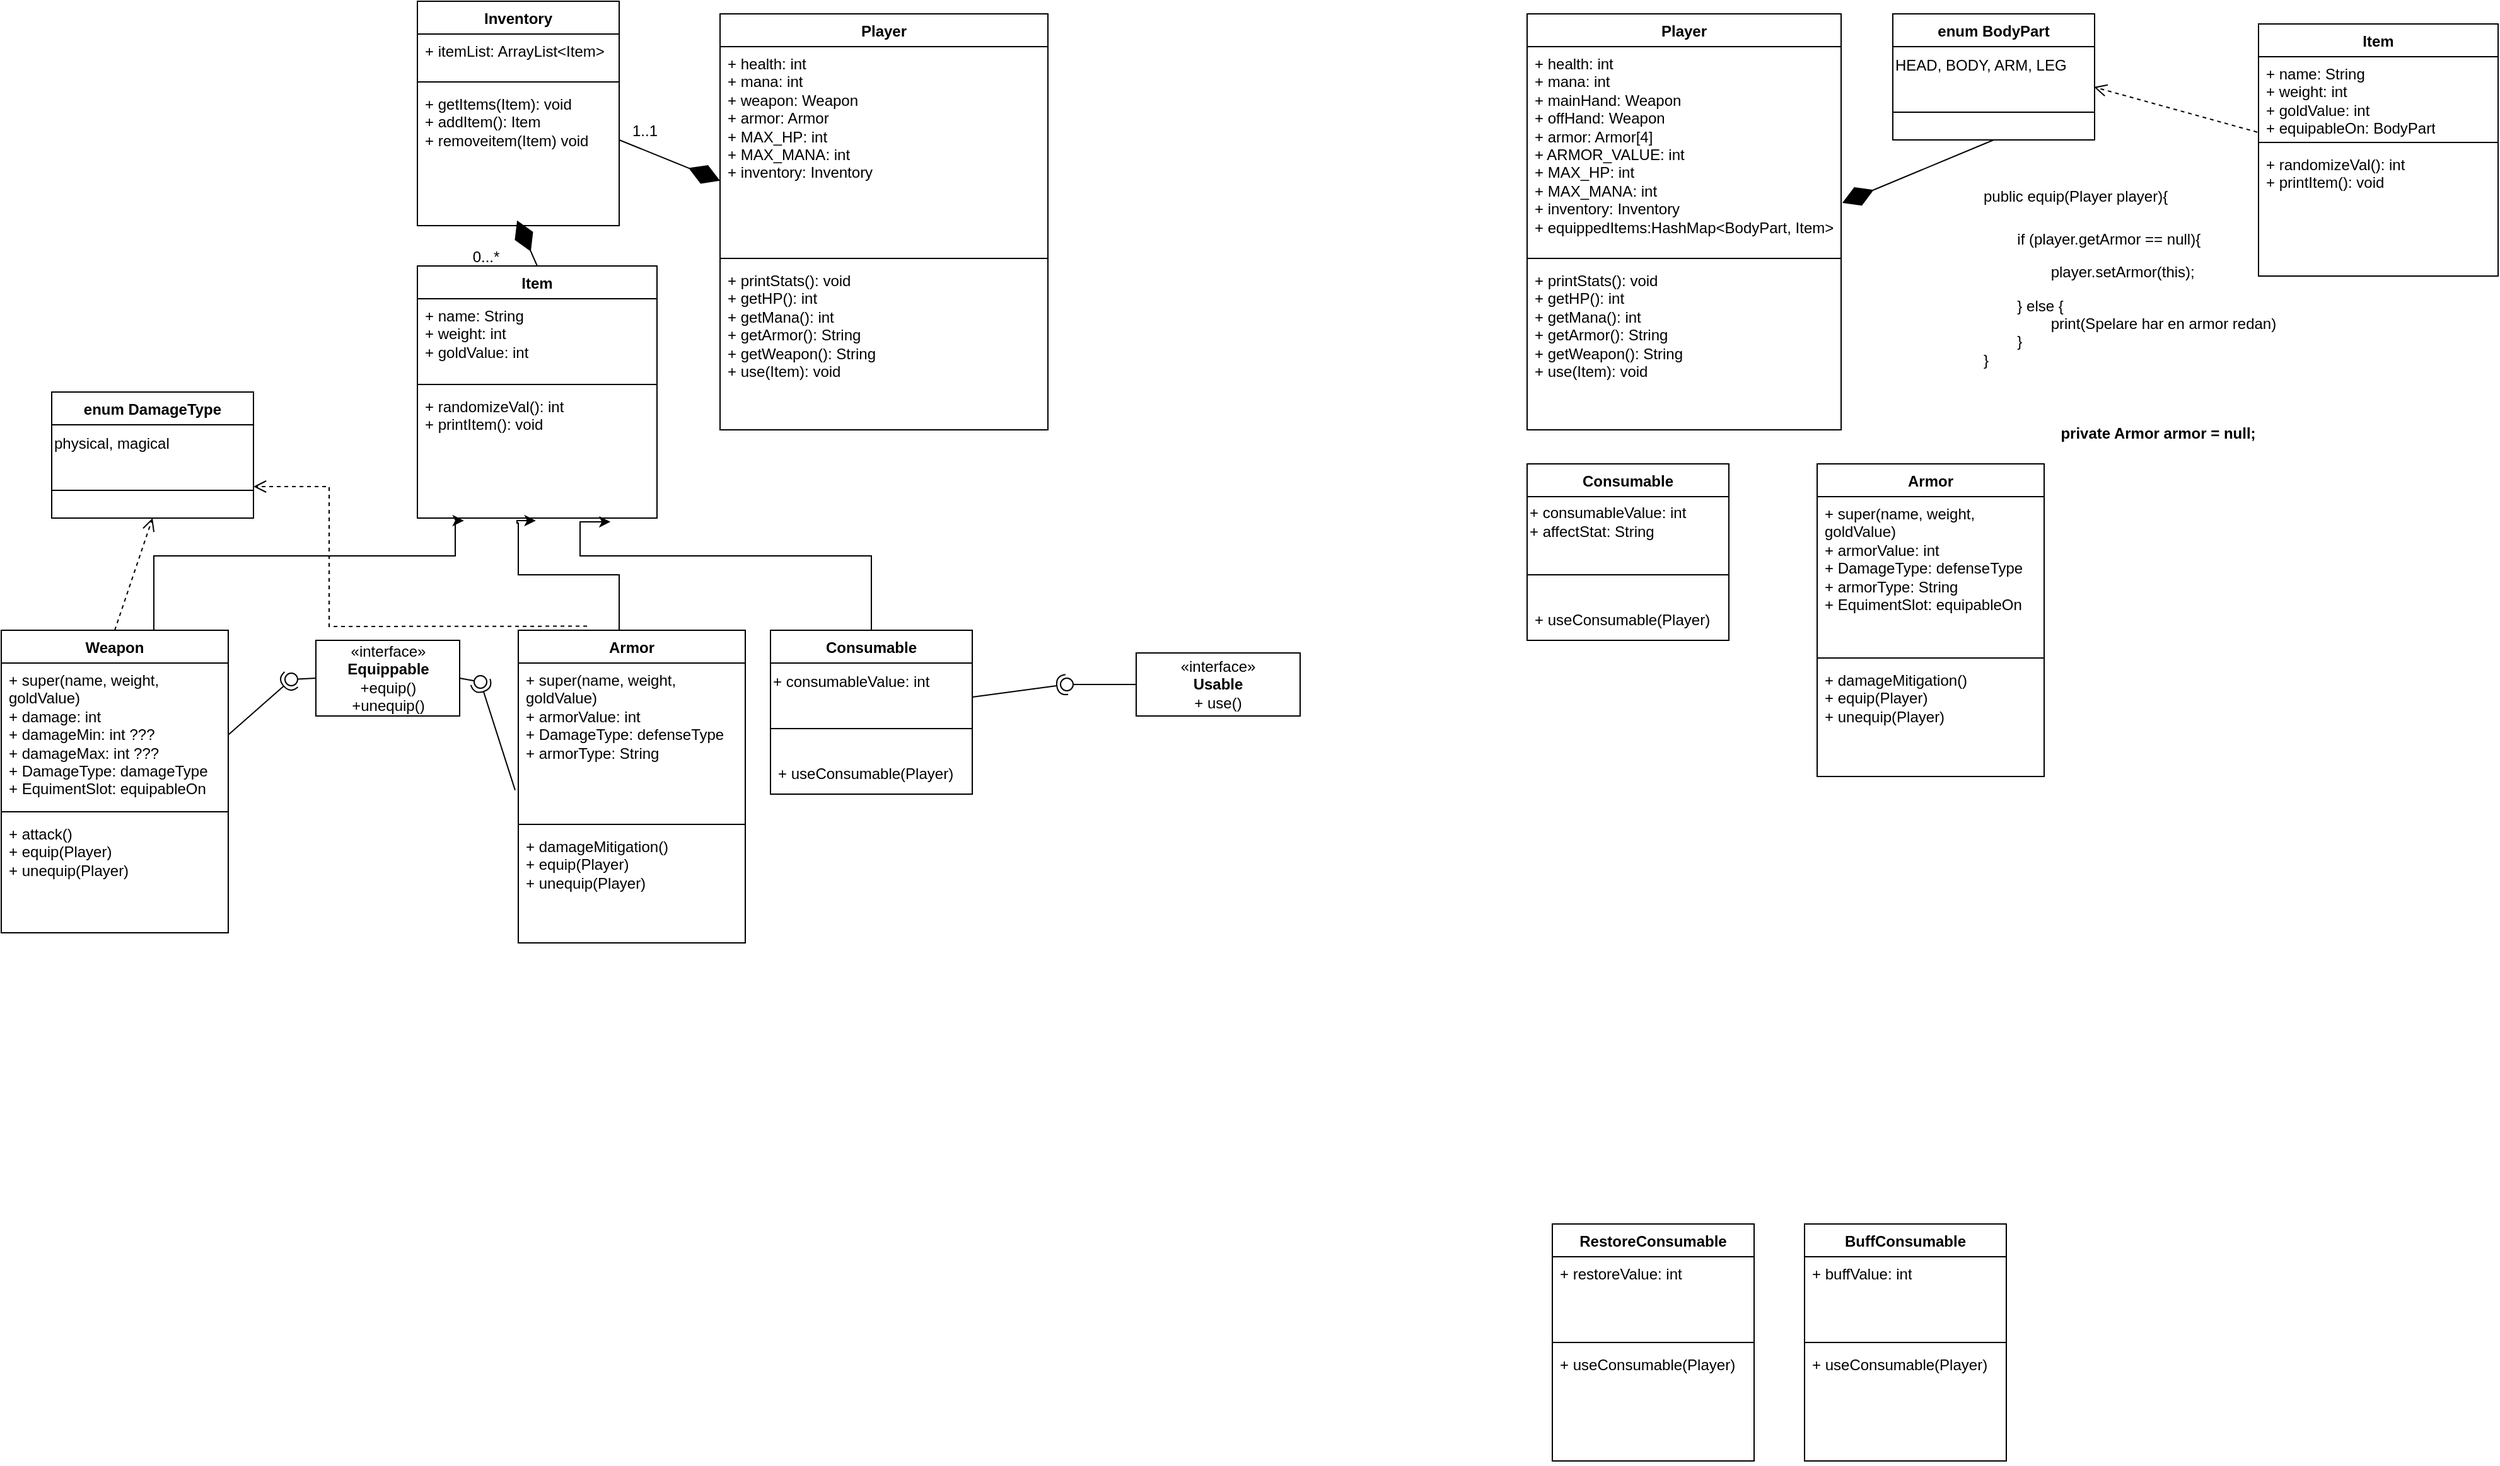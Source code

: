 <mxfile version="24.7.17">
  <diagram id="C5RBs43oDa-KdzZeNtuy" name="Page-1">
    <mxGraphModel dx="1426" dy="747" grid="1" gridSize="10" guides="1" tooltips="1" connect="1" arrows="1" fold="1" page="1" pageScale="1" pageWidth="827" pageHeight="1169" math="0" shadow="0">
      <root>
        <mxCell id="WIyWlLk6GJQsqaUBKTNV-0" />
        <mxCell id="WIyWlLk6GJQsqaUBKTNV-1" parent="WIyWlLk6GJQsqaUBKTNV-0" />
        <mxCell id="xsOswrhXE7gqBYXkBlJc-1" value="Inventory" style="swimlane;fontStyle=1;align=center;verticalAlign=top;childLayout=stackLayout;horizontal=1;startSize=26;horizontalStack=0;resizeParent=1;resizeParentMax=0;resizeLast=0;collapsible=1;marginBottom=0;whiteSpace=wrap;html=1;" vertex="1" parent="WIyWlLk6GJQsqaUBKTNV-1">
          <mxGeometry x="380" width="160" height="178" as="geometry" />
        </mxCell>
        <mxCell id="xsOswrhXE7gqBYXkBlJc-2" value="+ itemList: ArrayList&amp;lt;Item&amp;gt;" style="text;strokeColor=none;fillColor=none;align=left;verticalAlign=top;spacingLeft=4;spacingRight=4;overflow=hidden;rotatable=0;points=[[0,0.5],[1,0.5]];portConstraint=eastwest;whiteSpace=wrap;html=1;" vertex="1" parent="xsOswrhXE7gqBYXkBlJc-1">
          <mxGeometry y="26" width="160" height="34" as="geometry" />
        </mxCell>
        <mxCell id="xsOswrhXE7gqBYXkBlJc-3" value="" style="line;strokeWidth=1;fillColor=none;align=left;verticalAlign=middle;spacingTop=-1;spacingLeft=3;spacingRight=3;rotatable=0;labelPosition=right;points=[];portConstraint=eastwest;strokeColor=inherit;" vertex="1" parent="xsOswrhXE7gqBYXkBlJc-1">
          <mxGeometry y="60" width="160" height="8" as="geometry" />
        </mxCell>
        <mxCell id="xsOswrhXE7gqBYXkBlJc-4" value="&lt;div&gt;&lt;span data-darkreader-inline-color=&quot;&quot; data-darkreader-inline-bgcolor=&quot;&quot; style=&quot;background-color: initial; color: rgb(0, 0, 0); --darkreader-inline-bgcolor: initial; --darkreader-inline-color: #e8e6e3;&quot;&gt;+ getItems(Item): void&lt;/span&gt;&lt;br&gt;&lt;/div&gt;&lt;div&gt;+ addItem(): Item&lt;br&gt;&lt;/div&gt;&lt;div&gt;+ removeitem(Item) void&lt;br&gt;&lt;/div&gt;" style="text;strokeColor=none;fillColor=none;align=left;verticalAlign=top;spacingLeft=4;spacingRight=4;overflow=hidden;rotatable=0;points=[[0,0.5],[1,0.5]];portConstraint=eastwest;whiteSpace=wrap;html=1;" vertex="1" parent="xsOswrhXE7gqBYXkBlJc-1">
          <mxGeometry y="68" width="160" height="110" as="geometry" />
        </mxCell>
        <mxCell id="xsOswrhXE7gqBYXkBlJc-5" value="Item" style="swimlane;fontStyle=1;align=center;verticalAlign=top;childLayout=stackLayout;horizontal=1;startSize=26;horizontalStack=0;resizeParent=1;resizeParentMax=0;resizeLast=0;collapsible=1;marginBottom=0;whiteSpace=wrap;html=1;" vertex="1" parent="WIyWlLk6GJQsqaUBKTNV-1">
          <mxGeometry x="380" y="210" width="190" height="200" as="geometry" />
        </mxCell>
        <mxCell id="xsOswrhXE7gqBYXkBlJc-6" value="+ name: String&lt;div&gt;+ weight: int&lt;/div&gt;&lt;div&gt;+ goldValue: int&lt;/div&gt;" style="text;strokeColor=none;fillColor=none;align=left;verticalAlign=top;spacingLeft=4;spacingRight=4;overflow=hidden;rotatable=0;points=[[0,0.5],[1,0.5]];portConstraint=eastwest;whiteSpace=wrap;html=1;" vertex="1" parent="xsOswrhXE7gqBYXkBlJc-5">
          <mxGeometry y="26" width="190" height="64" as="geometry" />
        </mxCell>
        <mxCell id="xsOswrhXE7gqBYXkBlJc-7" value="" style="line;strokeWidth=1;fillColor=none;align=left;verticalAlign=middle;spacingTop=-1;spacingLeft=3;spacingRight=3;rotatable=0;labelPosition=right;points=[];portConstraint=eastwest;strokeColor=inherit;" vertex="1" parent="xsOswrhXE7gqBYXkBlJc-5">
          <mxGeometry y="90" width="190" height="8" as="geometry" />
        </mxCell>
        <mxCell id="xsOswrhXE7gqBYXkBlJc-8" value="&lt;div&gt;+ randomizeVal(): int&lt;/div&gt;&lt;div&gt;+ printItem(): void&lt;/div&gt;" style="text;strokeColor=none;fillColor=none;align=left;verticalAlign=top;spacingLeft=4;spacingRight=4;overflow=hidden;rotatable=0;points=[[0,0.5],[1,0.5]];portConstraint=eastwest;whiteSpace=wrap;html=1;" vertex="1" parent="xsOswrhXE7gqBYXkBlJc-5">
          <mxGeometry y="98" width="190" height="102" as="geometry" />
        </mxCell>
        <mxCell id="xsOswrhXE7gqBYXkBlJc-9" value="Armor" style="swimlane;fontStyle=1;align=center;verticalAlign=top;childLayout=stackLayout;horizontal=1;startSize=26;horizontalStack=0;resizeParent=1;resizeParentMax=0;resizeLast=0;collapsible=1;marginBottom=0;whiteSpace=wrap;html=1;" vertex="1" parent="WIyWlLk6GJQsqaUBKTNV-1">
          <mxGeometry x="460" y="499" width="180" height="248" as="geometry" />
        </mxCell>
        <mxCell id="xsOswrhXE7gqBYXkBlJc-10" value="&lt;div&gt;+ super(name, weight, goldValue)&lt;br&gt;&lt;/div&gt;&lt;div&gt;+ armorValue: int&lt;/div&gt;&lt;div&gt;+ DamageType: defenseType&lt;/div&gt;&lt;div&gt;+ armorType: String&lt;br&gt;&lt;/div&gt;" style="text;strokeColor=none;fillColor=none;align=left;verticalAlign=top;spacingLeft=4;spacingRight=4;overflow=hidden;rotatable=0;points=[[0,0.5],[1,0.5]];portConstraint=eastwest;whiteSpace=wrap;html=1;" vertex="1" parent="xsOswrhXE7gqBYXkBlJc-9">
          <mxGeometry y="26" width="180" height="124" as="geometry" />
        </mxCell>
        <mxCell id="xsOswrhXE7gqBYXkBlJc-11" value="" style="line;strokeWidth=1;fillColor=none;align=left;verticalAlign=middle;spacingTop=-1;spacingLeft=3;spacingRight=3;rotatable=0;labelPosition=right;points=[];portConstraint=eastwest;strokeColor=inherit;" vertex="1" parent="xsOswrhXE7gqBYXkBlJc-9">
          <mxGeometry y="150" width="180" height="8" as="geometry" />
        </mxCell>
        <mxCell id="xsOswrhXE7gqBYXkBlJc-12" value="&lt;div&gt;+ damageMitigation()&lt;br&gt;&lt;/div&gt;&lt;div&gt;&lt;div&gt;+ equip(Player)&lt;/div&gt;&lt;div&gt;+ unequip(Player)&lt;/div&gt;&lt;/div&gt;" style="text;strokeColor=none;fillColor=none;align=left;verticalAlign=top;spacingLeft=4;spacingRight=4;overflow=hidden;rotatable=0;points=[[0,0.5],[1,0.5]];portConstraint=eastwest;whiteSpace=wrap;html=1;" vertex="1" parent="xsOswrhXE7gqBYXkBlJc-9">
          <mxGeometry y="158" width="180" height="90" as="geometry" />
        </mxCell>
        <mxCell id="xsOswrhXE7gqBYXkBlJc-13" value="Consumable" style="swimlane;fontStyle=1;align=center;verticalAlign=top;childLayout=stackLayout;horizontal=1;startSize=26;horizontalStack=0;resizeParent=1;resizeParentMax=0;resizeLast=0;collapsible=1;marginBottom=0;whiteSpace=wrap;html=1;" vertex="1" parent="WIyWlLk6GJQsqaUBKTNV-1">
          <mxGeometry x="660" y="499" width="160" height="130" as="geometry" />
        </mxCell>
        <mxCell id="xsOswrhXE7gqBYXkBlJc-14" value="+ consumableValue: int" style="text;html=1;align=left;verticalAlign=middle;resizable=0;points=[];autosize=1;strokeColor=none;fillColor=none;" vertex="1" parent="xsOswrhXE7gqBYXkBlJc-13">
          <mxGeometry y="26" width="160" height="30" as="geometry" />
        </mxCell>
        <mxCell id="xsOswrhXE7gqBYXkBlJc-15" value="" style="line;strokeWidth=1;fillColor=none;align=left;verticalAlign=middle;spacingTop=-1;spacingLeft=3;spacingRight=3;rotatable=0;labelPosition=right;points=[];portConstraint=eastwest;strokeColor=inherit;" vertex="1" parent="xsOswrhXE7gqBYXkBlJc-13">
          <mxGeometry y="56" width="160" height="44" as="geometry" />
        </mxCell>
        <mxCell id="xsOswrhXE7gqBYXkBlJc-16" value="+ useConsumable(Player)" style="text;strokeColor=none;fillColor=none;align=left;verticalAlign=top;spacingLeft=4;spacingRight=4;overflow=hidden;rotatable=0;points=[[0,0.5],[1,0.5]];portConstraint=eastwest;whiteSpace=wrap;html=1;" vertex="1" parent="xsOswrhXE7gqBYXkBlJc-13">
          <mxGeometry y="100" width="160" height="30" as="geometry" />
        </mxCell>
        <mxCell id="xsOswrhXE7gqBYXkBlJc-17" value="«interface»&lt;br&gt;&lt;b&gt;Equippable&lt;/b&gt;&lt;div&gt;+equip()&lt;/div&gt;&lt;div&gt;+unequip()&lt;/div&gt;" style="html=1;whiteSpace=wrap;" vertex="1" parent="WIyWlLk6GJQsqaUBKTNV-1">
          <mxGeometry x="299.5" y="507" width="114" height="60" as="geometry" />
        </mxCell>
        <mxCell id="xsOswrhXE7gqBYXkBlJc-18" value="«interface»&lt;br&gt;&lt;div&gt;&lt;b&gt;Usable&lt;br&gt;&lt;/b&gt;&lt;/div&gt;&lt;div&gt;+ use()&lt;/div&gt;" style="html=1;whiteSpace=wrap;" vertex="1" parent="WIyWlLk6GJQsqaUBKTNV-1">
          <mxGeometry x="950" y="517" width="130" height="50" as="geometry" />
        </mxCell>
        <mxCell id="xsOswrhXE7gqBYXkBlJc-19" style="edgeStyle=orthogonalEdgeStyle;rounded=0;orthogonalLoop=1;jettySize=auto;html=1;entryX=0.194;entryY=1.02;entryDx=0;entryDy=0;entryPerimeter=0;" edge="1" parent="WIyWlLk6GJQsqaUBKTNV-1" target="xsOswrhXE7gqBYXkBlJc-8">
          <mxGeometry relative="1" as="geometry">
            <mxPoint x="170" y="499" as="sourcePoint" />
            <Array as="points">
              <mxPoint x="171" y="499" />
              <mxPoint x="171" y="440" />
              <mxPoint x="410" y="440" />
              <mxPoint x="410" y="414" />
              <mxPoint x="411" y="414" />
            </Array>
          </mxGeometry>
        </mxCell>
        <mxCell id="xsOswrhXE7gqBYXkBlJc-20" style="edgeStyle=orthogonalEdgeStyle;rounded=0;orthogonalLoop=1;jettySize=auto;html=1;entryX=0.494;entryY=1.02;entryDx=0;entryDy=0;entryPerimeter=0;" edge="1" parent="WIyWlLk6GJQsqaUBKTNV-1" source="xsOswrhXE7gqBYXkBlJc-9" target="xsOswrhXE7gqBYXkBlJc-8">
          <mxGeometry relative="1" as="geometry">
            <Array as="points">
              <mxPoint x="540" y="455" />
              <mxPoint x="460" y="455" />
              <mxPoint x="460" y="414" />
              <mxPoint x="459" y="414" />
            </Array>
          </mxGeometry>
        </mxCell>
        <mxCell id="xsOswrhXE7gqBYXkBlJc-21" style="edgeStyle=orthogonalEdgeStyle;rounded=0;orthogonalLoop=1;jettySize=auto;html=1;entryX=0.806;entryY=1.029;entryDx=0;entryDy=0;entryPerimeter=0;" edge="1" parent="WIyWlLk6GJQsqaUBKTNV-1" source="xsOswrhXE7gqBYXkBlJc-13" target="xsOswrhXE7gqBYXkBlJc-8">
          <mxGeometry relative="1" as="geometry">
            <Array as="points">
              <mxPoint x="740" y="440" />
              <mxPoint x="509" y="440" />
            </Array>
          </mxGeometry>
        </mxCell>
        <mxCell id="xsOswrhXE7gqBYXkBlJc-22" value="" style="endArrow=diamondThin;endFill=1;endSize=24;html=1;rounded=0;exitX=0.5;exitY=0;exitDx=0;exitDy=0;entryX=0.494;entryY=0.962;entryDx=0;entryDy=0;entryPerimeter=0;" edge="1" parent="WIyWlLk6GJQsqaUBKTNV-1" source="xsOswrhXE7gqBYXkBlJc-5" target="xsOswrhXE7gqBYXkBlJc-4">
          <mxGeometry width="160" relative="1" as="geometry">
            <mxPoint x="150" y="210" as="sourcePoint" />
            <mxPoint x="460" y="170" as="targetPoint" />
          </mxGeometry>
        </mxCell>
        <mxCell id="xsOswrhXE7gqBYXkBlJc-23" value="" style="rounded=0;orthogonalLoop=1;jettySize=auto;html=1;endArrow=halfCircle;endFill=0;endSize=6;strokeWidth=1;sketch=0;exitX=1;exitY=0.5;exitDx=0;exitDy=0;entryX=0.129;entryY=0.643;entryDx=0;entryDy=0;entryPerimeter=0;" edge="1" parent="WIyWlLk6GJQsqaUBKTNV-1" target="xsOswrhXE7gqBYXkBlJc-25">
          <mxGeometry relative="1" as="geometry">
            <mxPoint x="820" y="552" as="sourcePoint" />
            <mxPoint x="770" y="250" as="targetPoint" />
            <Array as="points" />
          </mxGeometry>
        </mxCell>
        <mxCell id="xsOswrhXE7gqBYXkBlJc-24" value="" style="rounded=0;orthogonalLoop=1;jettySize=auto;html=1;endArrow=oval;endFill=0;sketch=0;sourcePerimeterSpacing=0;targetPerimeterSpacing=0;endSize=10;exitX=0;exitY=0.5;exitDx=0;exitDy=0;entryX=0.67;entryY=0.848;entryDx=0;entryDy=0;entryPerimeter=0;" edge="1" parent="WIyWlLk6GJQsqaUBKTNV-1" source="xsOswrhXE7gqBYXkBlJc-18" target="xsOswrhXE7gqBYXkBlJc-25">
          <mxGeometry relative="1" as="geometry">
            <mxPoint x="760" y="384" as="sourcePoint" />
            <mxPoint x="780" y="384" as="targetPoint" />
          </mxGeometry>
        </mxCell>
        <mxCell id="xsOswrhXE7gqBYXkBlJc-25" value="" style="ellipse;whiteSpace=wrap;html=1;align=center;aspect=fixed;fillColor=none;strokeColor=none;resizable=0;perimeter=centerPerimeter;rotatable=0;allowArrows=0;points=[];outlineConnect=1;" vertex="1" parent="WIyWlLk6GJQsqaUBKTNV-1">
          <mxGeometry x="890" y="537" width="10" height="10" as="geometry" />
        </mxCell>
        <mxCell id="xsOswrhXE7gqBYXkBlJc-26" value="" style="rounded=0;orthogonalLoop=1;jettySize=auto;html=1;endArrow=halfCircle;endFill=0;endSize=6;strokeWidth=1;sketch=0;exitX=-0.014;exitY=0.813;exitDx=0;exitDy=0;exitPerimeter=0;" edge="1" parent="WIyWlLk6GJQsqaUBKTNV-1" source="xsOswrhXE7gqBYXkBlJc-10">
          <mxGeometry relative="1" as="geometry">
            <mxPoint x="434" y="635" as="sourcePoint" />
            <mxPoint x="430" y="540" as="targetPoint" />
          </mxGeometry>
        </mxCell>
        <mxCell id="xsOswrhXE7gqBYXkBlJc-27" value="" style="rounded=0;orthogonalLoop=1;jettySize=auto;html=1;endArrow=oval;endFill=0;sketch=0;sourcePerimeterSpacing=0;targetPerimeterSpacing=0;endSize=10;exitX=1;exitY=0.5;exitDx=0;exitDy=0;" edge="1" parent="WIyWlLk6GJQsqaUBKTNV-1" source="xsOswrhXE7gqBYXkBlJc-17">
          <mxGeometry relative="1" as="geometry">
            <mxPoint x="394" y="635" as="sourcePoint" />
            <mxPoint x="430" y="540" as="targetPoint" />
          </mxGeometry>
        </mxCell>
        <mxCell id="xsOswrhXE7gqBYXkBlJc-28" value="" style="ellipse;whiteSpace=wrap;html=1;align=center;aspect=fixed;fillColor=none;strokeColor=none;resizable=0;perimeter=centerPerimeter;rotatable=0;allowArrows=0;points=[];outlineConnect=1;" vertex="1" parent="WIyWlLk6GJQsqaUBKTNV-1">
          <mxGeometry x="409" y="630" width="10" height="10" as="geometry" />
        </mxCell>
        <mxCell id="xsOswrhXE7gqBYXkBlJc-29" value="" style="rounded=0;orthogonalLoop=1;jettySize=auto;html=1;endArrow=halfCircle;endFill=0;endSize=6;strokeWidth=1;sketch=0;exitX=1;exitY=0.5;exitDx=0;exitDy=0;" edge="1" parent="WIyWlLk6GJQsqaUBKTNV-1" source="xsOswrhXE7gqBYXkBlJc-41">
          <mxGeometry relative="1" as="geometry">
            <mxPoint x="250.8" y="540.616" as="sourcePoint" />
            <mxPoint x="280" y="538" as="targetPoint" />
          </mxGeometry>
        </mxCell>
        <mxCell id="xsOswrhXE7gqBYXkBlJc-30" value="" style="rounded=0;orthogonalLoop=1;jettySize=auto;html=1;endArrow=oval;endFill=0;sketch=0;sourcePerimeterSpacing=0;targetPerimeterSpacing=0;endSize=10;exitX=0;exitY=0.5;exitDx=0;exitDy=0;" edge="1" parent="WIyWlLk6GJQsqaUBKTNV-1" source="xsOswrhXE7gqBYXkBlJc-17">
          <mxGeometry relative="1" as="geometry">
            <mxPoint x="264" y="615" as="sourcePoint" />
            <mxPoint x="280" y="538" as="targetPoint" />
          </mxGeometry>
        </mxCell>
        <mxCell id="xsOswrhXE7gqBYXkBlJc-31" value="" style="ellipse;whiteSpace=wrap;html=1;align=center;aspect=fixed;fillColor=none;strokeColor=none;resizable=0;perimeter=centerPerimeter;rotatable=0;allowArrows=0;points=[];outlineConnect=1;" vertex="1" parent="WIyWlLk6GJQsqaUBKTNV-1">
          <mxGeometry x="279" y="610" width="10" height="10" as="geometry" />
        </mxCell>
        <mxCell id="xsOswrhXE7gqBYXkBlJc-32" value="&lt;div&gt;RestoreConsumable&lt;/div&gt;" style="swimlane;fontStyle=1;align=center;verticalAlign=top;childLayout=stackLayout;horizontal=1;startSize=26;horizontalStack=0;resizeParent=1;resizeParentMax=0;resizeLast=0;collapsible=1;marginBottom=0;whiteSpace=wrap;html=1;" vertex="1" parent="WIyWlLk6GJQsqaUBKTNV-1">
          <mxGeometry x="1280" y="970" width="160" height="188" as="geometry" />
        </mxCell>
        <mxCell id="xsOswrhXE7gqBYXkBlJc-33" value="+ restoreValue: int" style="text;strokeColor=none;fillColor=none;align=left;verticalAlign=top;spacingLeft=4;spacingRight=4;overflow=hidden;rotatable=0;points=[[0,0.5],[1,0.5]];portConstraint=eastwest;whiteSpace=wrap;html=1;" vertex="1" parent="xsOswrhXE7gqBYXkBlJc-32">
          <mxGeometry y="26" width="160" height="64" as="geometry" />
        </mxCell>
        <mxCell id="xsOswrhXE7gqBYXkBlJc-34" value="" style="line;strokeWidth=1;fillColor=none;align=left;verticalAlign=middle;spacingTop=-1;spacingLeft=3;spacingRight=3;rotatable=0;labelPosition=right;points=[];portConstraint=eastwest;strokeColor=inherit;" vertex="1" parent="xsOswrhXE7gqBYXkBlJc-32">
          <mxGeometry y="90" width="160" height="8" as="geometry" />
        </mxCell>
        <mxCell id="xsOswrhXE7gqBYXkBlJc-35" value="+ useConsumable(Player)" style="text;strokeColor=none;fillColor=none;align=left;verticalAlign=top;spacingLeft=4;spacingRight=4;overflow=hidden;rotatable=0;points=[[0,0.5],[1,0.5]];portConstraint=eastwest;whiteSpace=wrap;html=1;" vertex="1" parent="xsOswrhXE7gqBYXkBlJc-32">
          <mxGeometry y="98" width="160" height="90" as="geometry" />
        </mxCell>
        <mxCell id="xsOswrhXE7gqBYXkBlJc-36" value="BuffConsumable" style="swimlane;fontStyle=1;align=center;verticalAlign=top;childLayout=stackLayout;horizontal=1;startSize=26;horizontalStack=0;resizeParent=1;resizeParentMax=0;resizeLast=0;collapsible=1;marginBottom=0;whiteSpace=wrap;html=1;" vertex="1" parent="WIyWlLk6GJQsqaUBKTNV-1">
          <mxGeometry x="1480" y="970" width="160" height="188" as="geometry" />
        </mxCell>
        <mxCell id="xsOswrhXE7gqBYXkBlJc-37" value="+ buffValue: int" style="text;strokeColor=none;fillColor=none;align=left;verticalAlign=top;spacingLeft=4;spacingRight=4;overflow=hidden;rotatable=0;points=[[0,0.5],[1,0.5]];portConstraint=eastwest;whiteSpace=wrap;html=1;" vertex="1" parent="xsOswrhXE7gqBYXkBlJc-36">
          <mxGeometry y="26" width="160" height="64" as="geometry" />
        </mxCell>
        <mxCell id="xsOswrhXE7gqBYXkBlJc-38" value="" style="line;strokeWidth=1;fillColor=none;align=left;verticalAlign=middle;spacingTop=-1;spacingLeft=3;spacingRight=3;rotatable=0;labelPosition=right;points=[];portConstraint=eastwest;strokeColor=inherit;" vertex="1" parent="xsOswrhXE7gqBYXkBlJc-36">
          <mxGeometry y="90" width="160" height="8" as="geometry" />
        </mxCell>
        <mxCell id="xsOswrhXE7gqBYXkBlJc-39" value="+ useConsumable(Player)&amp;nbsp;" style="text;strokeColor=none;fillColor=none;align=left;verticalAlign=top;spacingLeft=4;spacingRight=4;overflow=hidden;rotatable=0;points=[[0,0.5],[1,0.5]];portConstraint=eastwest;whiteSpace=wrap;html=1;" vertex="1" parent="xsOswrhXE7gqBYXkBlJc-36">
          <mxGeometry y="98" width="160" height="90" as="geometry" />
        </mxCell>
        <mxCell id="xsOswrhXE7gqBYXkBlJc-40" value="Weapon" style="swimlane;fontStyle=1;align=center;verticalAlign=top;childLayout=stackLayout;horizontal=1;startSize=26;horizontalStack=0;resizeParent=1;resizeParentMax=0;resizeLast=0;collapsible=1;marginBottom=0;whiteSpace=wrap;html=1;" vertex="1" parent="WIyWlLk6GJQsqaUBKTNV-1">
          <mxGeometry x="50" y="499" width="180" height="240" as="geometry" />
        </mxCell>
        <mxCell id="xsOswrhXE7gqBYXkBlJc-41" value="&lt;div&gt;+ super(name, weight, goldValue)&lt;br&gt;&lt;/div&gt;+ damage: int&lt;div&gt;+ damageMin: int ???&lt;/div&gt;&lt;div&gt;+ damageMax: int ???&lt;/div&gt;&lt;div&gt;+ DamageType: damageType&lt;br&gt;&lt;/div&gt;&lt;div&gt;+ EquimentSlot: equipableOn&lt;/div&gt;&lt;div&gt;&lt;br&gt;&lt;/div&gt;" style="text;strokeColor=none;fillColor=none;align=left;verticalAlign=top;spacingLeft=4;spacingRight=4;overflow=hidden;rotatable=0;points=[[0,0.5],[1,0.5]];portConstraint=eastwest;whiteSpace=wrap;html=1;" vertex="1" parent="xsOswrhXE7gqBYXkBlJc-40">
          <mxGeometry y="26" width="180" height="114" as="geometry" />
        </mxCell>
        <mxCell id="xsOswrhXE7gqBYXkBlJc-42" value="" style="line;strokeWidth=1;fillColor=none;align=left;verticalAlign=middle;spacingTop=-1;spacingLeft=3;spacingRight=3;rotatable=0;labelPosition=right;points=[];portConstraint=eastwest;strokeColor=inherit;" vertex="1" parent="xsOswrhXE7gqBYXkBlJc-40">
          <mxGeometry y="140" width="180" height="8" as="geometry" />
        </mxCell>
        <mxCell id="xsOswrhXE7gqBYXkBlJc-43" value="&lt;div&gt;+ attack()&lt;/div&gt;&lt;div&gt;&lt;div&gt;+ equip(Player)&lt;/div&gt;&lt;div&gt;+ unequip(Player)&lt;/div&gt;&lt;/div&gt;" style="text;strokeColor=none;fillColor=none;align=left;verticalAlign=top;spacingLeft=4;spacingRight=4;overflow=hidden;rotatable=0;points=[[0,0.5],[1,0.5]];portConstraint=eastwest;whiteSpace=wrap;html=1;" vertex="1" parent="xsOswrhXE7gqBYXkBlJc-40">
          <mxGeometry y="148" width="180" height="92" as="geometry" />
        </mxCell>
        <mxCell id="xsOswrhXE7gqBYXkBlJc-44" value="Player" style="swimlane;fontStyle=1;align=center;verticalAlign=top;childLayout=stackLayout;horizontal=1;startSize=26;horizontalStack=0;resizeParent=1;resizeParentMax=0;resizeLast=0;collapsible=1;marginBottom=0;whiteSpace=wrap;html=1;" vertex="1" parent="WIyWlLk6GJQsqaUBKTNV-1">
          <mxGeometry x="620" y="10" width="260" height="330" as="geometry" />
        </mxCell>
        <mxCell id="xsOswrhXE7gqBYXkBlJc-45" value="+ health: int&lt;div&gt;+ mana: int&lt;/div&gt;&lt;div&gt;+ weapon: Weapon&lt;/div&gt;&lt;div&gt;+ armor: Armor&lt;/div&gt;&lt;div&gt;+ MAX_HP: int&lt;/div&gt;&lt;div&gt;+ MAX_MANA: int&lt;/div&gt;&lt;div&gt;+ inventory: Inventory&lt;/div&gt;&lt;div&gt;&lt;br&gt;&lt;/div&gt;" style="text;strokeColor=none;fillColor=none;align=left;verticalAlign=top;spacingLeft=4;spacingRight=4;overflow=hidden;rotatable=0;points=[[0,0.5],[1,0.5]];portConstraint=eastwest;whiteSpace=wrap;html=1;" vertex="1" parent="xsOswrhXE7gqBYXkBlJc-44">
          <mxGeometry y="26" width="260" height="164" as="geometry" />
        </mxCell>
        <mxCell id="xsOswrhXE7gqBYXkBlJc-46" value="" style="line;strokeWidth=1;fillColor=none;align=left;verticalAlign=middle;spacingTop=-1;spacingLeft=3;spacingRight=3;rotatable=0;labelPosition=right;points=[];portConstraint=eastwest;strokeColor=inherit;" vertex="1" parent="xsOswrhXE7gqBYXkBlJc-44">
          <mxGeometry y="190" width="260" height="8" as="geometry" />
        </mxCell>
        <mxCell id="xsOswrhXE7gqBYXkBlJc-47" value="+ printStats(): void&lt;div&gt;+ getHP(): int&lt;/div&gt;&lt;div&gt;+ getMana(): int&lt;/div&gt;&lt;div&gt;+ getArmor(): String&lt;/div&gt;&lt;div&gt;+ getWeapon(): String&lt;/div&gt;&lt;div&gt;+ use(Item): void&lt;/div&gt;" style="text;strokeColor=none;fillColor=none;align=left;verticalAlign=top;spacingLeft=4;spacingRight=4;overflow=hidden;rotatable=0;points=[[0,0.5],[1,0.5]];portConstraint=eastwest;whiteSpace=wrap;html=1;" vertex="1" parent="xsOswrhXE7gqBYXkBlJc-44">
          <mxGeometry y="198" width="260" height="132" as="geometry" />
        </mxCell>
        <mxCell id="xsOswrhXE7gqBYXkBlJc-48" value="" style="endArrow=diamondThin;endFill=1;endSize=24;html=1;rounded=0;entryX=0;entryY=0.649;entryDx=0;entryDy=0;entryPerimeter=0;" edge="1" parent="WIyWlLk6GJQsqaUBKTNV-1" target="xsOswrhXE7gqBYXkBlJc-45">
          <mxGeometry width="160" relative="1" as="geometry">
            <mxPoint x="540" y="110" as="sourcePoint" />
            <mxPoint x="579" y="109.986" as="targetPoint" />
          </mxGeometry>
        </mxCell>
        <mxCell id="xsOswrhXE7gqBYXkBlJc-49" value="1..1" style="text;html=1;align=center;verticalAlign=middle;resizable=0;points=[];autosize=1;strokeColor=none;fillColor=none;" vertex="1" parent="WIyWlLk6GJQsqaUBKTNV-1">
          <mxGeometry x="540" y="88" width="40" height="30" as="geometry" />
        </mxCell>
        <mxCell id="xsOswrhXE7gqBYXkBlJc-50" value="0...*" style="text;html=1;align=center;verticalAlign=middle;resizable=0;points=[];autosize=1;strokeColor=none;fillColor=none;" vertex="1" parent="WIyWlLk6GJQsqaUBKTNV-1">
          <mxGeometry x="413.5" y="188" width="40" height="30" as="geometry" />
        </mxCell>
        <mxCell id="xsOswrhXE7gqBYXkBlJc-51" value="enum DamageType" style="swimlane;fontStyle=1;align=center;verticalAlign=top;childLayout=stackLayout;horizontal=1;startSize=26;horizontalStack=0;resizeParent=1;resizeParentMax=0;resizeLast=0;collapsible=1;marginBottom=0;whiteSpace=wrap;html=1;" vertex="1" parent="WIyWlLk6GJQsqaUBKTNV-1">
          <mxGeometry x="90" y="310" width="160" height="100" as="geometry" />
        </mxCell>
        <mxCell id="xsOswrhXE7gqBYXkBlJc-52" value="physical, magical" style="text;html=1;align=left;verticalAlign=middle;resizable=0;points=[];autosize=1;strokeColor=none;fillColor=none;" vertex="1" parent="xsOswrhXE7gqBYXkBlJc-51">
          <mxGeometry y="26" width="160" height="30" as="geometry" />
        </mxCell>
        <mxCell id="xsOswrhXE7gqBYXkBlJc-53" value="" style="line;strokeWidth=1;fillColor=none;align=left;verticalAlign=middle;spacingTop=-1;spacingLeft=3;spacingRight=3;rotatable=0;labelPosition=right;points=[];portConstraint=eastwest;strokeColor=inherit;" vertex="1" parent="xsOswrhXE7gqBYXkBlJc-51">
          <mxGeometry y="56" width="160" height="44" as="geometry" />
        </mxCell>
        <mxCell id="xsOswrhXE7gqBYXkBlJc-54" value="private Armor armor = null;" style="text;align=center;fontStyle=1;verticalAlign=middle;spacingLeft=3;spacingRight=3;strokeColor=none;rotatable=0;points=[[0,0.5],[1,0.5]];portConstraint=eastwest;html=1;" vertex="1" parent="WIyWlLk6GJQsqaUBKTNV-1">
          <mxGeometry x="1680" y="330" width="160" height="26" as="geometry" />
        </mxCell>
        <mxCell id="xsOswrhXE7gqBYXkBlJc-55" value="&lt;h1 style=&quot;margin-top: 0px;&quot;&gt;&lt;span style=&quot;background-color: initial; font-size: 12px; font-weight: normal;&quot;&gt;public equip(Player player){&lt;/span&gt;&lt;br&gt;&lt;/h1&gt;&lt;p&gt;&lt;span style=&quot;white-space: pre;&quot;&gt;&#x9;&lt;/span&gt;if (player.getArmor == null){&lt;/p&gt;&lt;p&gt;&lt;span style=&quot;white-space: pre;&quot;&gt;&#x9;&lt;span style=&quot;white-space: pre;&quot;&gt;&#x9;&lt;/span&gt;&lt;/span&gt;player.setArmor(this);&lt;/p&gt;&lt;div&gt;&lt;span style=&quot;white-space: pre;&quot;&gt;&#x9;&lt;/span&gt;} else {&lt;/div&gt;&lt;div&gt;&lt;span style=&quot;white-space: pre;&quot;&gt;&#x9;&lt;span style=&quot;white-space: pre;&quot;&gt;&#x9;&lt;/span&gt;print(Spelare har en armor redan)&lt;/span&gt;&lt;/div&gt;&lt;div&gt;&lt;span style=&quot;white-space: pre;&quot;&gt;&#x9;&lt;/span&gt;}&lt;/div&gt;&lt;div&gt;}&lt;br&gt;&lt;/div&gt;&lt;div&gt;&lt;br style=&quot;font-weight: 700; text-align: center; text-wrap: nowrap;&quot;&gt;&lt;/div&gt;" style="text;html=1;whiteSpace=wrap;overflow=hidden;rounded=0;" vertex="1" parent="WIyWlLk6GJQsqaUBKTNV-1">
          <mxGeometry x="1620" y="130" width="260" height="200" as="geometry" />
        </mxCell>
        <mxCell id="xsOswrhXE7gqBYXkBlJc-56" value="Player" style="swimlane;fontStyle=1;align=center;verticalAlign=top;childLayout=stackLayout;horizontal=1;startSize=26;horizontalStack=0;resizeParent=1;resizeParentMax=0;resizeLast=0;collapsible=1;marginBottom=0;whiteSpace=wrap;html=1;" vertex="1" parent="WIyWlLk6GJQsqaUBKTNV-1">
          <mxGeometry x="1260" y="10" width="249" height="330" as="geometry" />
        </mxCell>
        <mxCell id="xsOswrhXE7gqBYXkBlJc-57" value="+ health: int&lt;div&gt;+ mana: int&lt;/div&gt;&lt;div&gt;+ mainHand: Weapon&lt;/div&gt;&lt;div&gt;+ offHand: Weapon&lt;br&gt;&lt;/div&gt;&lt;div&gt;+ armor: Armor[4]&lt;/div&gt;&lt;div&gt;+ ARMOR_VALUE: int&lt;/div&gt;&lt;div&gt;+ MAX_HP: int&lt;/div&gt;&lt;div&gt;+ MAX_MANA: int&lt;/div&gt;&lt;div&gt;+ inventory: Inventory&lt;br&gt;&lt;/div&gt;&lt;div&gt;+ equippedItems:HashMap&amp;lt;BodyPart, Item&amp;gt;&lt;/div&gt;" style="text;strokeColor=none;fillColor=none;align=left;verticalAlign=top;spacingLeft=4;spacingRight=4;overflow=hidden;rotatable=0;points=[[0,0.5],[1,0.5]];portConstraint=eastwest;whiteSpace=wrap;html=1;" vertex="1" parent="xsOswrhXE7gqBYXkBlJc-56">
          <mxGeometry y="26" width="249" height="164" as="geometry" />
        </mxCell>
        <mxCell id="xsOswrhXE7gqBYXkBlJc-58" value="" style="line;strokeWidth=1;fillColor=none;align=left;verticalAlign=middle;spacingTop=-1;spacingLeft=3;spacingRight=3;rotatable=0;labelPosition=right;points=[];portConstraint=eastwest;strokeColor=inherit;" vertex="1" parent="xsOswrhXE7gqBYXkBlJc-56">
          <mxGeometry y="190" width="249" height="8" as="geometry" />
        </mxCell>
        <mxCell id="xsOswrhXE7gqBYXkBlJc-59" value="+ printStats(): void&lt;div&gt;+ getHP(): int&lt;/div&gt;&lt;div&gt;+ getMana(): int&lt;/div&gt;&lt;div&gt;+ getArmor(): String&lt;/div&gt;&lt;div&gt;+ getWeapon(): String&lt;/div&gt;&lt;div&gt;+ use(Item): void&lt;/div&gt;" style="text;strokeColor=none;fillColor=none;align=left;verticalAlign=top;spacingLeft=4;spacingRight=4;overflow=hidden;rotatable=0;points=[[0,0.5],[1,0.5]];portConstraint=eastwest;whiteSpace=wrap;html=1;" vertex="1" parent="xsOswrhXE7gqBYXkBlJc-56">
          <mxGeometry y="198" width="249" height="132" as="geometry" />
        </mxCell>
        <mxCell id="xsOswrhXE7gqBYXkBlJc-60" value="enum BodyPart" style="swimlane;fontStyle=1;align=center;verticalAlign=top;childLayout=stackLayout;horizontal=1;startSize=26;horizontalStack=0;resizeParent=1;resizeParentMax=0;resizeLast=0;collapsible=1;marginBottom=0;whiteSpace=wrap;html=1;" vertex="1" parent="WIyWlLk6GJQsqaUBKTNV-1">
          <mxGeometry x="1550" y="10" width="160" height="100" as="geometry" />
        </mxCell>
        <mxCell id="xsOswrhXE7gqBYXkBlJc-61" value="HEAD, BODY, ARM, LEG" style="text;html=1;align=left;verticalAlign=middle;resizable=0;points=[];autosize=1;strokeColor=none;fillColor=none;" vertex="1" parent="xsOswrhXE7gqBYXkBlJc-60">
          <mxGeometry y="26" width="160" height="30" as="geometry" />
        </mxCell>
        <mxCell id="xsOswrhXE7gqBYXkBlJc-62" value="" style="line;strokeWidth=1;fillColor=none;align=left;verticalAlign=middle;spacingTop=-1;spacingLeft=3;spacingRight=3;rotatable=0;labelPosition=right;points=[];portConstraint=eastwest;strokeColor=inherit;" vertex="1" parent="xsOswrhXE7gqBYXkBlJc-60">
          <mxGeometry y="56" width="160" height="44" as="geometry" />
        </mxCell>
        <mxCell id="xsOswrhXE7gqBYXkBlJc-63" value="Consumable" style="swimlane;fontStyle=1;align=center;verticalAlign=top;childLayout=stackLayout;horizontal=1;startSize=26;horizontalStack=0;resizeParent=1;resizeParentMax=0;resizeLast=0;collapsible=1;marginBottom=0;whiteSpace=wrap;html=1;" vertex="1" parent="WIyWlLk6GJQsqaUBKTNV-1">
          <mxGeometry x="1260" y="367" width="160" height="140" as="geometry" />
        </mxCell>
        <mxCell id="xsOswrhXE7gqBYXkBlJc-64" value="+ consumableValue: int&lt;div&gt;+ affectStat: String&lt;/div&gt;" style="text;html=1;align=left;verticalAlign=middle;resizable=0;points=[];autosize=1;strokeColor=none;fillColor=none;" vertex="1" parent="xsOswrhXE7gqBYXkBlJc-63">
          <mxGeometry y="26" width="160" height="40" as="geometry" />
        </mxCell>
        <mxCell id="xsOswrhXE7gqBYXkBlJc-65" value="" style="line;strokeWidth=1;fillColor=none;align=left;verticalAlign=middle;spacingTop=-1;spacingLeft=3;spacingRight=3;rotatable=0;labelPosition=right;points=[];portConstraint=eastwest;strokeColor=inherit;" vertex="1" parent="xsOswrhXE7gqBYXkBlJc-63">
          <mxGeometry y="66" width="160" height="44" as="geometry" />
        </mxCell>
        <mxCell id="xsOswrhXE7gqBYXkBlJc-66" value="+ useConsumable(Player)" style="text;strokeColor=none;fillColor=none;align=left;verticalAlign=top;spacingLeft=4;spacingRight=4;overflow=hidden;rotatable=0;points=[[0,0.5],[1,0.5]];portConstraint=eastwest;whiteSpace=wrap;html=1;" vertex="1" parent="xsOswrhXE7gqBYXkBlJc-63">
          <mxGeometry y="110" width="160" height="30" as="geometry" />
        </mxCell>
        <mxCell id="xsOswrhXE7gqBYXkBlJc-67" value="Armor" style="swimlane;fontStyle=1;align=center;verticalAlign=top;childLayout=stackLayout;horizontal=1;startSize=26;horizontalStack=0;resizeParent=1;resizeParentMax=0;resizeLast=0;collapsible=1;marginBottom=0;whiteSpace=wrap;html=1;" vertex="1" parent="WIyWlLk6GJQsqaUBKTNV-1">
          <mxGeometry x="1490" y="367" width="180" height="248" as="geometry" />
        </mxCell>
        <mxCell id="xsOswrhXE7gqBYXkBlJc-68" value="&lt;div&gt;+ super(name, weight, goldValue)&lt;br&gt;&lt;/div&gt;&lt;div&gt;+ armorValue: int&lt;/div&gt;&lt;div&gt;+ DamageType: defenseType&lt;/div&gt;&lt;div&gt;+ armorType: String&lt;br&gt;&lt;/div&gt;&lt;div&gt;+ EquimentSlot: equipableOn&lt;/div&gt;" style="text;strokeColor=none;fillColor=none;align=left;verticalAlign=top;spacingLeft=4;spacingRight=4;overflow=hidden;rotatable=0;points=[[0,0.5],[1,0.5]];portConstraint=eastwest;whiteSpace=wrap;html=1;" vertex="1" parent="xsOswrhXE7gqBYXkBlJc-67">
          <mxGeometry y="26" width="180" height="124" as="geometry" />
        </mxCell>
        <mxCell id="xsOswrhXE7gqBYXkBlJc-69" value="" style="line;strokeWidth=1;fillColor=none;align=left;verticalAlign=middle;spacingTop=-1;spacingLeft=3;spacingRight=3;rotatable=0;labelPosition=right;points=[];portConstraint=eastwest;strokeColor=inherit;" vertex="1" parent="xsOswrhXE7gqBYXkBlJc-67">
          <mxGeometry y="150" width="180" height="8" as="geometry" />
        </mxCell>
        <mxCell id="xsOswrhXE7gqBYXkBlJc-70" value="&lt;div&gt;+ damageMitigation()&lt;br&gt;&lt;/div&gt;&lt;div&gt;&lt;div&gt;+ equip(Player)&lt;/div&gt;&lt;div&gt;+ unequip(Player)&lt;/div&gt;&lt;/div&gt;" style="text;strokeColor=none;fillColor=none;align=left;verticalAlign=top;spacingLeft=4;spacingRight=4;overflow=hidden;rotatable=0;points=[[0,0.5],[1,0.5]];portConstraint=eastwest;whiteSpace=wrap;html=1;" vertex="1" parent="xsOswrhXE7gqBYXkBlJc-67">
          <mxGeometry y="158" width="180" height="90" as="geometry" />
        </mxCell>
        <mxCell id="xsOswrhXE7gqBYXkBlJc-71" value="" style="html=1;verticalAlign=bottom;endArrow=open;dashed=1;endSize=8;curved=0;rounded=0;exitX=0.5;exitY=0;exitDx=0;exitDy=0;entryX=0.5;entryY=1;entryDx=0;entryDy=0;" edge="1" parent="WIyWlLk6GJQsqaUBKTNV-1" source="xsOswrhXE7gqBYXkBlJc-40" target="xsOswrhXE7gqBYXkBlJc-51">
          <mxGeometry relative="1" as="geometry">
            <mxPoint x="170" y="420" as="sourcePoint" />
            <mxPoint x="160" y="390" as="targetPoint" />
          </mxGeometry>
        </mxCell>
        <mxCell id="xsOswrhXE7gqBYXkBlJc-72" value="" style="html=1;verticalAlign=bottom;endArrow=open;dashed=1;endSize=8;curved=0;rounded=0;exitX=0.303;exitY=-0.013;exitDx=0;exitDy=0;exitPerimeter=0;entryX=1;entryY=0.75;entryDx=0;entryDy=0;" edge="1" parent="WIyWlLk6GJQsqaUBKTNV-1" source="xsOswrhXE7gqBYXkBlJc-9" target="xsOswrhXE7gqBYXkBlJc-51">
          <mxGeometry relative="1" as="geometry">
            <mxPoint x="279.5" y="379" as="sourcePoint" />
            <mxPoint x="250" y="350" as="targetPoint" />
            <Array as="points">
              <mxPoint x="310" y="496" />
              <mxPoint x="310" y="385" />
            </Array>
          </mxGeometry>
        </mxCell>
        <mxCell id="xsOswrhXE7gqBYXkBlJc-73" value="" style="html=1;verticalAlign=bottom;endArrow=open;dashed=1;endSize=8;curved=0;rounded=0;exitX=-0.005;exitY=0.935;exitDx=0;exitDy=0;exitPerimeter=0;entryX=0.997;entryY=1.068;entryDx=0;entryDy=0;entryPerimeter=0;" edge="1" parent="WIyWlLk6GJQsqaUBKTNV-1" source="xsOswrhXE7gqBYXkBlJc-75" target="xsOswrhXE7gqBYXkBlJc-61">
          <mxGeometry relative="1" as="geometry">
            <mxPoint x="1580" y="178" as="sourcePoint" />
            <mxPoint x="1650" y="90" as="targetPoint" />
          </mxGeometry>
        </mxCell>
        <mxCell id="xsOswrhXE7gqBYXkBlJc-74" value="Item" style="swimlane;fontStyle=1;align=center;verticalAlign=top;childLayout=stackLayout;horizontal=1;startSize=26;horizontalStack=0;resizeParent=1;resizeParentMax=0;resizeLast=0;collapsible=1;marginBottom=0;whiteSpace=wrap;html=1;" vertex="1" parent="WIyWlLk6GJQsqaUBKTNV-1">
          <mxGeometry x="1840" y="18" width="190" height="200" as="geometry" />
        </mxCell>
        <mxCell id="xsOswrhXE7gqBYXkBlJc-75" value="+ name: String&lt;div&gt;+ weight: int&lt;/div&gt;&lt;div&gt;+ goldValue: int&lt;/div&gt;&lt;div&gt;+ equipableOn: BodyPart&lt;br&gt;&lt;/div&gt;&lt;div&gt;&lt;br&gt;&lt;/div&gt;&lt;div&gt;&lt;br&gt;&lt;/div&gt;" style="text;strokeColor=none;fillColor=none;align=left;verticalAlign=top;spacingLeft=4;spacingRight=4;overflow=hidden;rotatable=0;points=[[0,0.5],[1,0.5]];portConstraint=eastwest;whiteSpace=wrap;html=1;" vertex="1" parent="xsOswrhXE7gqBYXkBlJc-74">
          <mxGeometry y="26" width="190" height="64" as="geometry" />
        </mxCell>
        <mxCell id="xsOswrhXE7gqBYXkBlJc-76" value="" style="line;strokeWidth=1;fillColor=none;align=left;verticalAlign=middle;spacingTop=-1;spacingLeft=3;spacingRight=3;rotatable=0;labelPosition=right;points=[];portConstraint=eastwest;strokeColor=inherit;" vertex="1" parent="xsOswrhXE7gqBYXkBlJc-74">
          <mxGeometry y="90" width="190" height="8" as="geometry" />
        </mxCell>
        <mxCell id="xsOswrhXE7gqBYXkBlJc-77" value="&lt;div&gt;+ randomizeVal(): int&lt;/div&gt;&lt;div&gt;+ printItem(): void&lt;/div&gt;" style="text;strokeColor=none;fillColor=none;align=left;verticalAlign=top;spacingLeft=4;spacingRight=4;overflow=hidden;rotatable=0;points=[[0,0.5],[1,0.5]];portConstraint=eastwest;whiteSpace=wrap;html=1;" vertex="1" parent="xsOswrhXE7gqBYXkBlJc-74">
          <mxGeometry y="98" width="190" height="102" as="geometry" />
        </mxCell>
        <mxCell id="xsOswrhXE7gqBYXkBlJc-78" value="" style="endArrow=diamondThin;endFill=1;endSize=24;html=1;rounded=0;entryX=1.004;entryY=0.756;entryDx=0;entryDy=0;entryPerimeter=0;exitX=0.5;exitY=1;exitDx=0;exitDy=0;" edge="1" parent="WIyWlLk6GJQsqaUBKTNV-1" source="xsOswrhXE7gqBYXkBlJc-60" target="xsOswrhXE7gqBYXkBlJc-57">
          <mxGeometry width="160" relative="1" as="geometry">
            <mxPoint x="1520" y="146" as="sourcePoint" />
            <mxPoint x="1600" y="178" as="targetPoint" />
          </mxGeometry>
        </mxCell>
      </root>
    </mxGraphModel>
  </diagram>
</mxfile>
